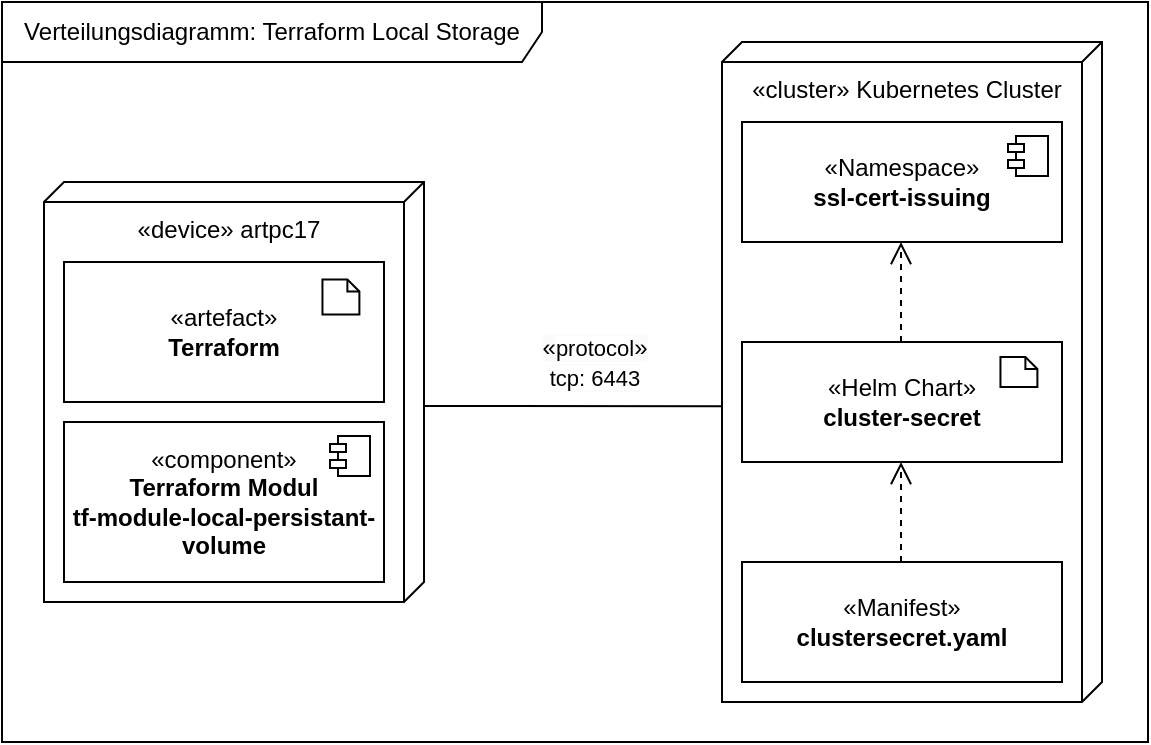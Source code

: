 <mxfile version="26.0.6">
  <diagram name="Seite-1" id="qycKdNhwJ5hw0yU1IKrN">
    <mxGraphModel dx="1224" dy="761" grid="1" gridSize="10" guides="1" tooltips="1" connect="1" arrows="1" fold="1" page="1" pageScale="1" pageWidth="827" pageHeight="1169" math="0" shadow="0">
      <root>
        <mxCell id="0" />
        <mxCell id="1" parent="0" />
        <mxCell id="H8hfMKlNT23oGRBbjLYy-1" value="«device» artpc17" style="verticalAlign=top;align=center;shape=cube;size=10;direction=south;html=1;boundedLbl=1;spacingLeft=5;whiteSpace=wrap;" vertex="1" parent="1">
          <mxGeometry x="38" y="130" width="190" height="210" as="geometry" />
        </mxCell>
        <mxCell id="H8hfMKlNT23oGRBbjLYy-2" value="«component»&lt;br&gt;&lt;b&gt;Terraform Modul&lt;br&gt;tf-module-local-persistant-volume&lt;/b&gt;" style="html=1;dropTarget=0;whiteSpace=wrap;" vertex="1" parent="1">
          <mxGeometry x="48" y="250" width="160" height="80" as="geometry" />
        </mxCell>
        <mxCell id="H8hfMKlNT23oGRBbjLYy-3" value="" style="shape=module;jettyWidth=8;jettyHeight=4;" vertex="1" parent="H8hfMKlNT23oGRBbjLYy-2">
          <mxGeometry x="1" width="20" height="20" relative="1" as="geometry">
            <mxPoint x="-27" y="7" as="offset" />
          </mxGeometry>
        </mxCell>
        <mxCell id="H8hfMKlNT23oGRBbjLYy-4" value="" style="group" vertex="1" connectable="0" parent="1">
          <mxGeometry x="48" y="170" width="160" height="70" as="geometry" />
        </mxCell>
        <mxCell id="H8hfMKlNT23oGRBbjLYy-5" value="«artefact»&lt;br&gt;&lt;b&gt;Terraform&lt;/b&gt;" style="html=1;dropTarget=0;whiteSpace=wrap;" vertex="1" parent="H8hfMKlNT23oGRBbjLYy-4">
          <mxGeometry width="160" height="70" as="geometry" />
        </mxCell>
        <mxCell id="H8hfMKlNT23oGRBbjLYy-6" value="" style="shape=note2;boundedLbl=1;whiteSpace=wrap;html=1;size=6;verticalAlign=top;align=left;spacingLeft=5;" vertex="1" parent="H8hfMKlNT23oGRBbjLYy-4">
          <mxGeometry x="129.231" y="8.75" width="18.462" height="17.5" as="geometry" />
        </mxCell>
        <mxCell id="H8hfMKlNT23oGRBbjLYy-7" style="edgeStyle=orthogonalEdgeStyle;rounded=0;orthogonalLoop=1;jettySize=auto;html=1;endArrow=none;endFill=0;entryX=0.552;entryY=1;entryDx=0;entryDy=0;entryPerimeter=0;" edge="1" parent="1" target="H8hfMKlNT23oGRBbjLYy-10">
          <mxGeometry relative="1" as="geometry">
            <mxPoint x="542" y="275" as="targetPoint" />
            <Array as="points">
              <mxPoint x="228" y="242" />
            </Array>
            <mxPoint x="228" y="242" as="sourcePoint" />
          </mxGeometry>
        </mxCell>
        <mxCell id="H8hfMKlNT23oGRBbjLYy-8" value="&lt;span style=&quot;font-size: 12px; text-wrap: wrap; background-color: rgb(251, 251, 251);&quot;&gt;&lt;span style=&quot;text-wrap-style: initial; background-color: rgb(251, 251, 251);&quot;&gt;«&lt;/span&gt;&lt;span style=&quot;font-size: 11px; text-wrap-mode: nowrap; background-color: rgb(255, 255, 255);&quot;&gt;protocol&lt;/span&gt;&lt;span style=&quot;text-wrap-style: initial; background-color: rgb(251, 251, 251);&quot;&gt;»&lt;/span&gt;&lt;br style=&quot;font-size: 11px; text-wrap-mode: nowrap;&quot;&gt;&lt;span style=&quot;font-size: 11px; text-wrap-mode: nowrap; background-color: rgb(255, 255, 255);&quot;&gt;tcp: 6443&lt;/span&gt;&lt;/span&gt;" style="edgeLabel;html=1;align=center;verticalAlign=middle;resizable=0;points=[];" vertex="1" connectable="0" parent="H8hfMKlNT23oGRBbjLYy-7">
          <mxGeometry x="-0.261" y="2" relative="1" as="geometry">
            <mxPoint x="30" y="-20" as="offset" />
          </mxGeometry>
        </mxCell>
        <mxCell id="H8hfMKlNT23oGRBbjLYy-9" value="Verteilungsdiagramm: Terraform Local Storage" style="shape=umlFrame;whiteSpace=wrap;html=1;pointerEvents=0;recursiveResize=0;container=1;collapsible=0;width=270;height=30;" vertex="1" parent="1">
          <mxGeometry x="17" y="40" width="573" height="370" as="geometry" />
        </mxCell>
        <mxCell id="H8hfMKlNT23oGRBbjLYy-10" value="«cluster» Kubernetes Cluster" style="verticalAlign=top;align=center;shape=cube;size=10;direction=south;html=1;boundedLbl=1;spacingLeft=5;whiteSpace=wrap;" vertex="1" parent="H8hfMKlNT23oGRBbjLYy-9">
          <mxGeometry x="360" y="20" width="190" height="330" as="geometry" />
        </mxCell>
        <mxCell id="H8hfMKlNT23oGRBbjLYy-11" value="«Namespace»&lt;b&gt;&lt;br&gt;ssl-cert-issuing&lt;/b&gt;" style="html=1;dropTarget=0;whiteSpace=wrap;" vertex="1" parent="H8hfMKlNT23oGRBbjLYy-9">
          <mxGeometry x="370" y="60" width="160" height="60" as="geometry" />
        </mxCell>
        <mxCell id="H8hfMKlNT23oGRBbjLYy-12" value="" style="shape=module;jettyWidth=8;jettyHeight=4;" vertex="1" parent="H8hfMKlNT23oGRBbjLYy-11">
          <mxGeometry x="1" width="20" height="20" relative="1" as="geometry">
            <mxPoint x="-27" y="7" as="offset" />
          </mxGeometry>
        </mxCell>
        <mxCell id="H8hfMKlNT23oGRBbjLYy-13" value="" style="group" vertex="1" connectable="0" parent="H8hfMKlNT23oGRBbjLYy-9">
          <mxGeometry x="370" y="170" width="160" height="60" as="geometry" />
        </mxCell>
        <mxCell id="H8hfMKlNT23oGRBbjLYy-14" value="«Helm Chart»&lt;br&gt;&lt;b&gt;cluster-secret&lt;/b&gt;" style="html=1;dropTarget=0;whiteSpace=wrap;" vertex="1" parent="H8hfMKlNT23oGRBbjLYy-13">
          <mxGeometry width="160" height="60" as="geometry" />
        </mxCell>
        <mxCell id="H8hfMKlNT23oGRBbjLYy-15" value="" style="shape=note2;boundedLbl=1;whiteSpace=wrap;html=1;size=6;verticalAlign=top;align=left;spacingLeft=5;" vertex="1" parent="H8hfMKlNT23oGRBbjLYy-13">
          <mxGeometry x="129.231" y="7.5" width="18.462" height="15" as="geometry" />
        </mxCell>
        <mxCell id="H8hfMKlNT23oGRBbjLYy-16" value="«Manifest»&lt;br&gt;&lt;b&gt;clustersecret.yaml&lt;/b&gt;" style="html=1;dropTarget=0;whiteSpace=wrap;" vertex="1" parent="H8hfMKlNT23oGRBbjLYy-9">
          <mxGeometry x="370" y="280" width="160" height="60" as="geometry" />
        </mxCell>
        <mxCell id="H8hfMKlNT23oGRBbjLYy-17" style="rounded=0;orthogonalLoop=1;jettySize=auto;html=1;exitX=0.5;exitY=0;exitDx=0;exitDy=0;entryX=0.5;entryY=1;entryDx=0;entryDy=0;dashed=1;endArrow=open;endFill=0;strokeWidth=1;endSize=9;startSize=6;" edge="1" parent="H8hfMKlNT23oGRBbjLYy-9">
          <mxGeometry relative="1" as="geometry">
            <mxPoint x="449.5" y="280" as="sourcePoint" />
            <mxPoint x="449.5" y="230" as="targetPoint" />
            <Array as="points" />
          </mxGeometry>
        </mxCell>
        <mxCell id="H8hfMKlNT23oGRBbjLYy-18" style="rounded=0;orthogonalLoop=1;jettySize=auto;html=1;exitX=0.5;exitY=0;exitDx=0;exitDy=0;entryX=0.5;entryY=1;entryDx=0;entryDy=0;dashed=1;endArrow=open;endFill=0;strokeWidth=1;endSize=9;startSize=6;" edge="1" parent="H8hfMKlNT23oGRBbjLYy-9">
          <mxGeometry relative="1" as="geometry">
            <mxPoint x="449.5" y="170" as="sourcePoint" />
            <mxPoint x="449.5" y="120" as="targetPoint" />
            <Array as="points" />
          </mxGeometry>
        </mxCell>
      </root>
    </mxGraphModel>
  </diagram>
</mxfile>
